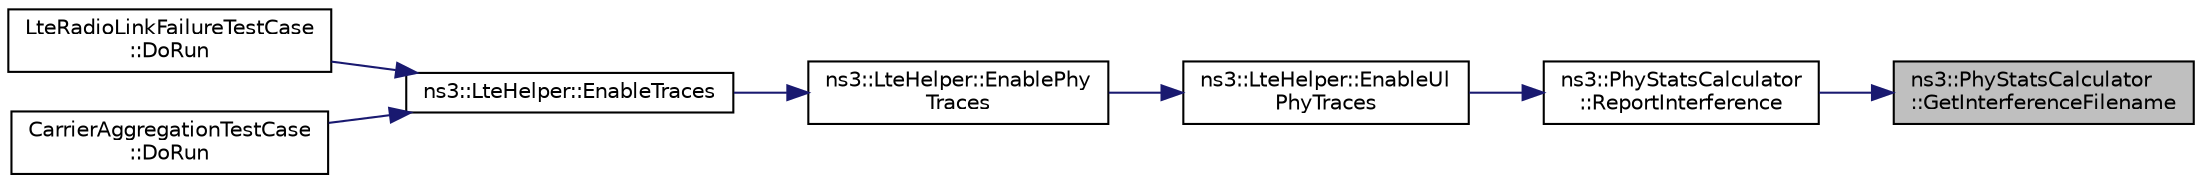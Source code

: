digraph "ns3::PhyStatsCalculator::GetInterferenceFilename"
{
 // LATEX_PDF_SIZE
  edge [fontname="Helvetica",fontsize="10",labelfontname="Helvetica",labelfontsize="10"];
  node [fontname="Helvetica",fontsize="10",shape=record];
  rankdir="RL";
  Node1 [label="ns3::PhyStatsCalculator\l::GetInterferenceFilename",height=0.2,width=0.4,color="black", fillcolor="grey75", style="filled", fontcolor="black",tooltip="Get the name of the file where the interference statistics will be stored."];
  Node1 -> Node2 [dir="back",color="midnightblue",fontsize="10",style="solid",fontname="Helvetica"];
  Node2 [label="ns3::PhyStatsCalculator\l::ReportInterference",height=0.2,width=0.4,color="black", fillcolor="white", style="filled",URL="$classns3_1_1_phy_stats_calculator.html#aed49d3eb68d3322e3f8fd94f884a4d9f",tooltip="Notifies the stats calculator that an interference report has occurred."];
  Node2 -> Node3 [dir="back",color="midnightblue",fontsize="10",style="solid",fontname="Helvetica"];
  Node3 [label="ns3::LteHelper::EnableUl\lPhyTraces",height=0.2,width=0.4,color="black", fillcolor="white", style="filled",URL="$classns3_1_1_lte_helper.html#a054448bb5bd549f61462fc124578049c",tooltip="Enable trace sinks for UL PHY layer."];
  Node3 -> Node4 [dir="back",color="midnightblue",fontsize="10",style="solid",fontname="Helvetica"];
  Node4 [label="ns3::LteHelper::EnablePhy\lTraces",height=0.2,width=0.4,color="black", fillcolor="white", style="filled",URL="$classns3_1_1_lte_helper.html#ad6d7edf234d29f7b8363e9ebf73fe32e",tooltip="Enable trace sinks for PHY layer."];
  Node4 -> Node5 [dir="back",color="midnightblue",fontsize="10",style="solid",fontname="Helvetica"];
  Node5 [label="ns3::LteHelper::EnableTraces",height=0.2,width=0.4,color="black", fillcolor="white", style="filled",URL="$classns3_1_1_lte_helper.html#aeb70fd96f1c58806a5b7ad9f68a795e0",tooltip="Enables trace sinks for PHY, MAC, RLC and PDCP."];
  Node5 -> Node6 [dir="back",color="midnightblue",fontsize="10",style="solid",fontname="Helvetica"];
  Node6 [label="LteRadioLinkFailureTestCase\l::DoRun",height=0.2,width=0.4,color="black", fillcolor="white", style="filled",URL="$class_lte_radio_link_failure_test_case.html#ae7e2b1f96fbb5c77477c9b5b5905f347",tooltip="Setup the simulation according to the configuration set by the class constructor, run it,..."];
  Node5 -> Node7 [dir="back",color="midnightblue",fontsize="10",style="solid",fontname="Helvetica"];
  Node7 [label="CarrierAggregationTestCase\l::DoRun",height=0.2,width=0.4,color="black", fillcolor="white", style="filled",URL="$class_carrier_aggregation_test_case.html#a20f3e28f3a6dd2919e51e508b78afa59",tooltip="Implementation to actually run this TestCase."];
}

